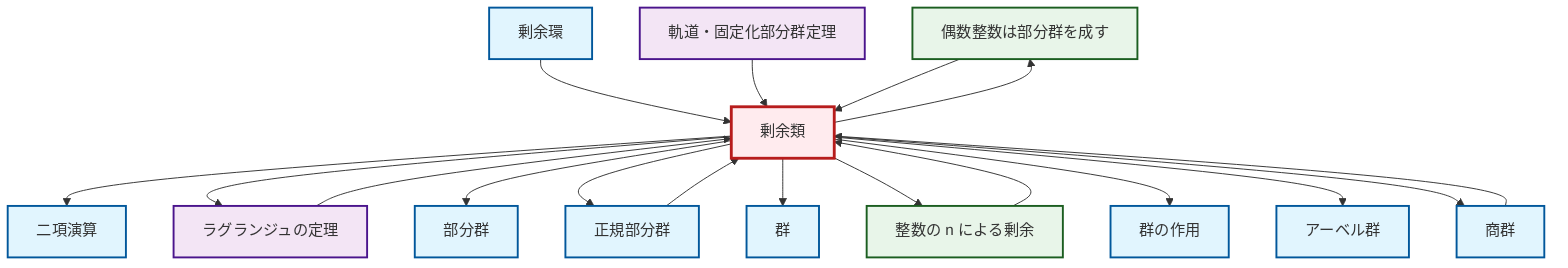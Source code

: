 graph TD
    classDef definition fill:#e1f5fe,stroke:#01579b,stroke-width:2px
    classDef theorem fill:#f3e5f5,stroke:#4a148c,stroke-width:2px
    classDef axiom fill:#fff3e0,stroke:#e65100,stroke-width:2px
    classDef example fill:#e8f5e9,stroke:#1b5e20,stroke-width:2px
    classDef current fill:#ffebee,stroke:#b71c1c,stroke-width:3px
    ex-even-integers-subgroup["偶数整数は部分群を成す"]:::example
    def-quotient-group["商群"]:::definition
    def-quotient-ring["剰余環"]:::definition
    thm-orbit-stabilizer["軌道・固定化部分群定理"]:::theorem
    def-group["群"]:::definition
    def-group-action["群の作用"]:::definition
    ex-quotient-integers-mod-n["整数の n による剰余"]:::example
    def-binary-operation["二項演算"]:::definition
    def-subgroup["部分群"]:::definition
    thm-lagrange["ラグランジュの定理"]:::theorem
    def-normal-subgroup["正規部分群"]:::definition
    def-coset["剰余類"]:::definition
    def-abelian-group["アーベル群"]:::definition
    def-coset --> def-binary-operation
    def-coset --> thm-lagrange
    def-normal-subgroup --> def-coset
    def-quotient-ring --> def-coset
    def-coset --> def-subgroup
    def-coset --> def-normal-subgroup
    thm-orbit-stabilizer --> def-coset
    thm-lagrange --> def-coset
    def-coset --> def-group
    def-quotient-group --> def-coset
    ex-quotient-integers-mod-n --> def-coset
    def-coset --> ex-even-integers-subgroup
    def-coset --> ex-quotient-integers-mod-n
    ex-even-integers-subgroup --> def-coset
    def-coset --> def-group-action
    def-coset --> def-abelian-group
    def-coset --> def-quotient-group
    class def-coset current